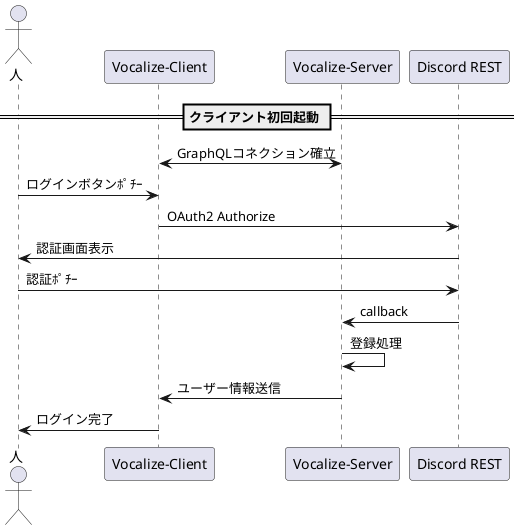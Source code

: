 @startuml initialization
actor 人 as User
participant "Vocalize-Client" as Client
participant "Vocalize-Server" as Server
participant "Discord REST" as Discord

== クライアント初回起動 ==
Client <-> Server: GraphQLコネクション確立
User -> Client: ログインボタンﾎﾟﾁｰ
Client -> Discord: OAuth2 Authorize
Discord -> User: 認証画面表示
User -> Discord: 認証ﾎﾟﾁｰ
Discord -> Server: callback
Server -> Server: 登録処理
Server -> Client: ユーザー情報送信
Client -> User: ログイン完了

@enduml
